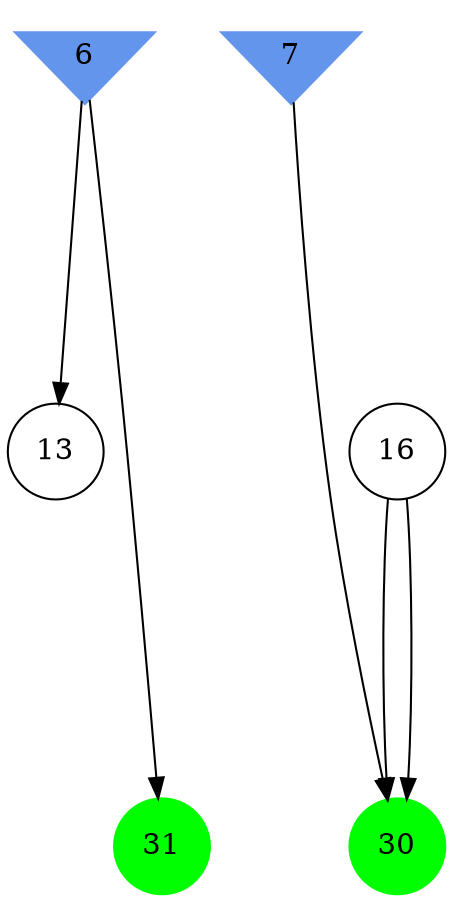 digraph brain {
	ranksep=2.0;
	6 [shape=invtriangle,style=filled,color=cornflowerblue];
	7 [shape=invtriangle,style=filled,color=cornflowerblue];
	13 [shape=circle,color=black];
	16 [shape=circle,color=black];
	30 [shape=circle,style=filled,color=green];
	31 [shape=circle,style=filled,color=green];
	6	->	13;
	6	->	31;
	16	->	30;
	7	->	30;
	16	->	30;
	{ rank=same; 6; 7; }
	{ rank=same; 13; 16; }
	{ rank=same; 30; 31; }
}
